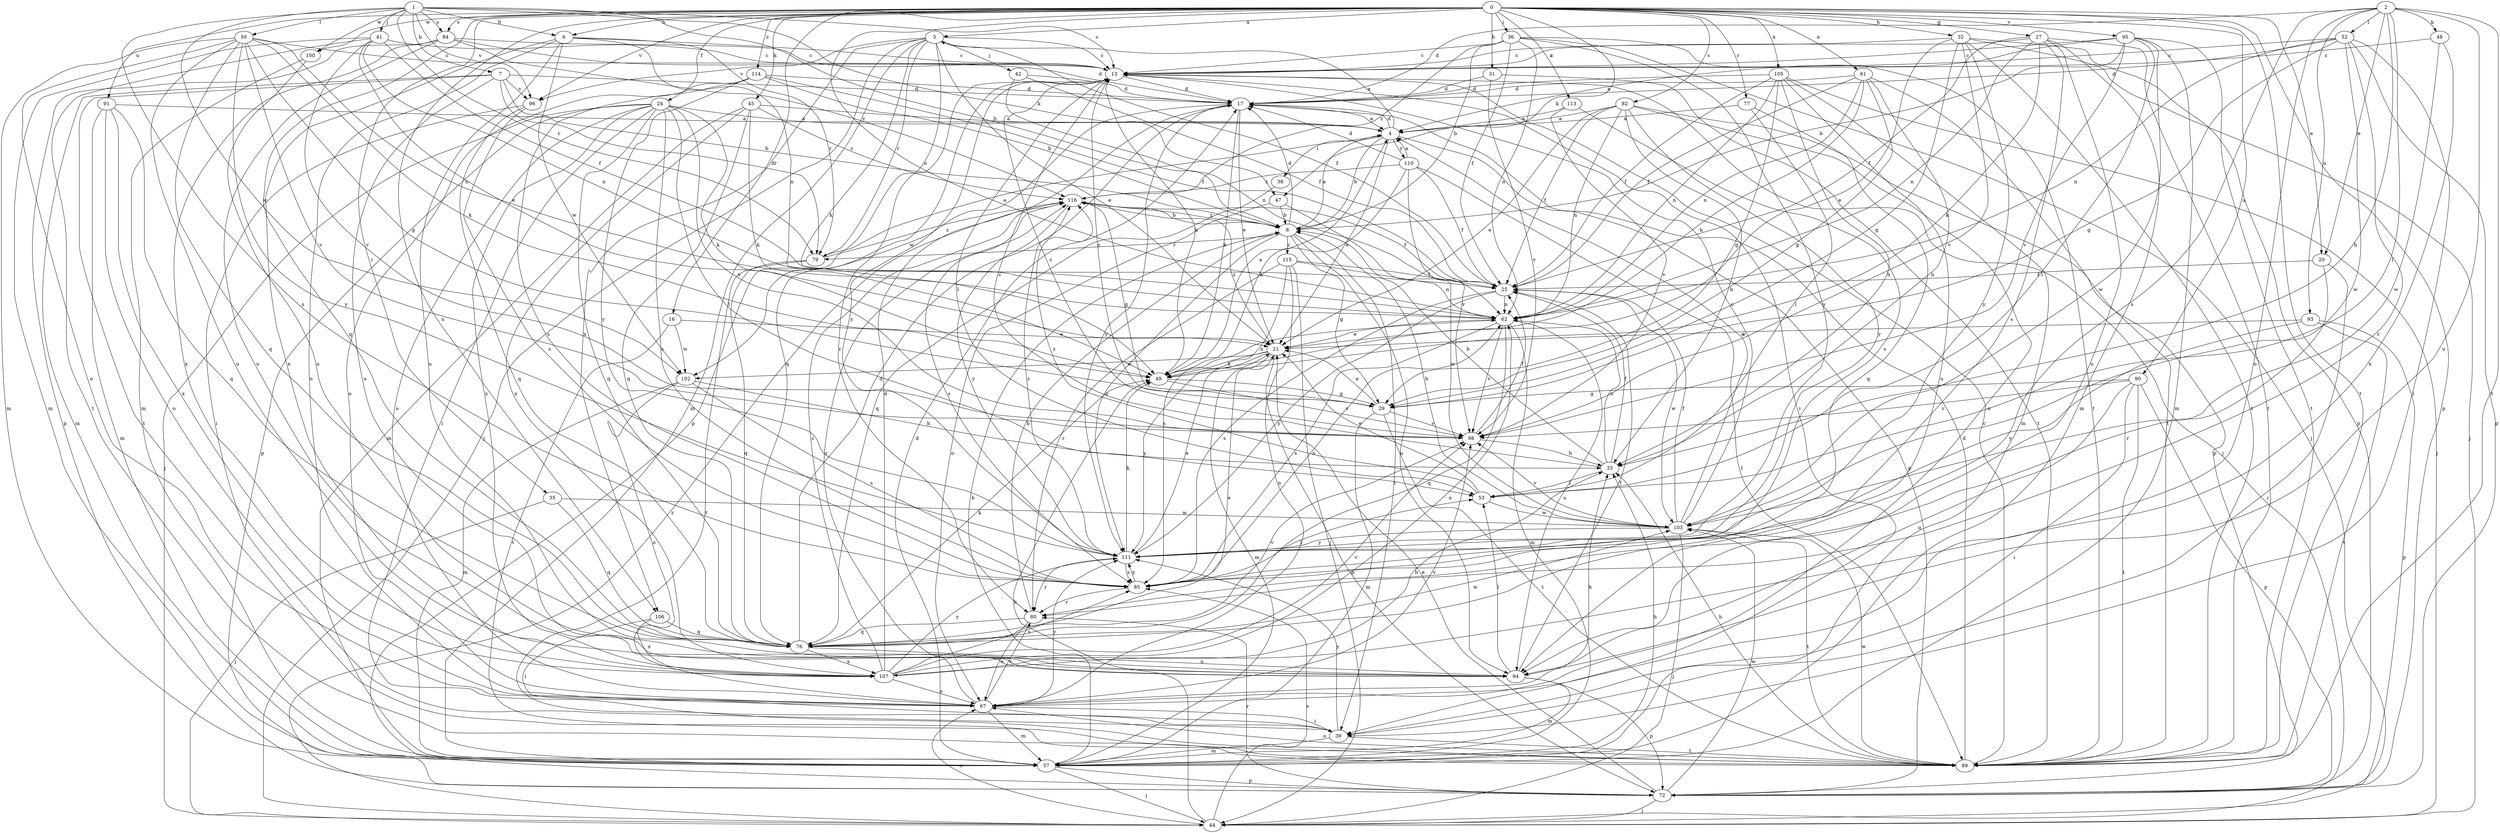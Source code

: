 strict digraph  {
0;
1;
2;
3;
4;
6;
7;
8;
13;
16;
17;
20;
21;
24;
25;
27;
29;
31;
32;
33;
35;
36;
38;
39;
41;
42;
44;
45;
47;
48;
49;
50;
52;
53;
57;
61;
62;
67;
72;
76;
77;
79;
80;
82;
84;
85;
89;
90;
91;
93;
94;
95;
96;
98;
100;
102;
103;
105;
106;
107;
110;
111;
113;
114;
115;
116;
0 -> 3  [label=a];
0 -> 6  [label=b];
0 -> 16  [label=d];
0 -> 20  [label=e];
0 -> 24  [label=f];
0 -> 27  [label=g];
0 -> 31  [label=h];
0 -> 32  [label=h];
0 -> 35  [label=i];
0 -> 36  [label=i];
0 -> 45  [label=k];
0 -> 47  [label=k];
0 -> 61  [label=n];
0 -> 62  [label=n];
0 -> 72  [label=p];
0 -> 76  [label=q];
0 -> 77  [label=r];
0 -> 82  [label=s];
0 -> 84  [label=s];
0 -> 89  [label=t];
0 -> 90  [label=u];
0 -> 91  [label=u];
0 -> 95  [label=v];
0 -> 96  [label=v];
0 -> 100  [label=w];
0 -> 105  [label=x];
0 -> 106  [label=x];
0 -> 113  [label=z];
0 -> 114  [label=z];
1 -> 6  [label=b];
1 -> 7  [label=b];
1 -> 8  [label=b];
1 -> 13  [label=c];
1 -> 41  [label=j];
1 -> 47  [label=k];
1 -> 50  [label=l];
1 -> 79  [label=r];
1 -> 84  [label=s];
1 -> 85  [label=s];
1 -> 96  [label=v];
1 -> 100  [label=w];
1 -> 102  [label=w];
2 -> 17  [label=d];
2 -> 20  [label=e];
2 -> 33  [label=h];
2 -> 48  [label=k];
2 -> 52  [label=l];
2 -> 53  [label=l];
2 -> 67  [label=o];
2 -> 85  [label=s];
2 -> 89  [label=t];
2 -> 93  [label=u];
2 -> 94  [label=u];
3 -> 13  [label=c];
3 -> 21  [label=e];
3 -> 25  [label=f];
3 -> 42  [label=j];
3 -> 44  [label=j];
3 -> 49  [label=k];
3 -> 57  [label=m];
3 -> 72  [label=p];
3 -> 79  [label=r];
3 -> 96  [label=v];
3 -> 106  [label=x];
4 -> 3  [label=a];
4 -> 8  [label=b];
4 -> 17  [label=d];
4 -> 21  [label=e];
4 -> 38  [label=i];
4 -> 72  [label=p];
4 -> 110  [label=y];
6 -> 13  [label=c];
6 -> 62  [label=n];
6 -> 67  [label=o];
6 -> 79  [label=r];
6 -> 94  [label=u];
6 -> 102  [label=w];
6 -> 107  [label=x];
7 -> 8  [label=b];
7 -> 17  [label=d];
7 -> 57  [label=m];
7 -> 79  [label=r];
7 -> 89  [label=t];
7 -> 94  [label=u];
7 -> 96  [label=v];
8 -> 4  [label=a];
8 -> 17  [label=d];
8 -> 29  [label=g];
8 -> 39  [label=i];
8 -> 79  [label=r];
8 -> 94  [label=u];
8 -> 111  [label=y];
8 -> 115  [label=z];
8 -> 116  [label=z];
13 -> 17  [label=d];
13 -> 39  [label=i];
13 -> 44  [label=j];
13 -> 49  [label=k];
13 -> 53  [label=l];
13 -> 76  [label=q];
13 -> 80  [label=r];
13 -> 111  [label=y];
16 -> 21  [label=e];
16 -> 89  [label=t];
16 -> 102  [label=w];
17 -> 4  [label=a];
17 -> 21  [label=e];
17 -> 49  [label=k];
17 -> 102  [label=w];
17 -> 111  [label=y];
20 -> 25  [label=f];
20 -> 39  [label=i];
20 -> 80  [label=r];
21 -> 49  [label=k];
21 -> 57  [label=m];
21 -> 72  [label=p];
21 -> 102  [label=w];
21 -> 111  [label=y];
21 -> 116  [label=z];
24 -> 4  [label=a];
24 -> 39  [label=i];
24 -> 44  [label=j];
24 -> 49  [label=k];
24 -> 53  [label=l];
24 -> 67  [label=o];
24 -> 72  [label=p];
24 -> 76  [label=q];
24 -> 85  [label=s];
24 -> 98  [label=v];
24 -> 107  [label=x];
25 -> 62  [label=n];
25 -> 85  [label=s];
25 -> 103  [label=w];
25 -> 111  [label=y];
27 -> 13  [label=c];
27 -> 25  [label=f];
27 -> 49  [label=k];
27 -> 57  [label=m];
27 -> 62  [label=n];
27 -> 85  [label=s];
27 -> 89  [label=t];
27 -> 94  [label=u];
29 -> 13  [label=c];
29 -> 21  [label=e];
29 -> 57  [label=m];
29 -> 89  [label=t];
29 -> 98  [label=v];
31 -> 17  [label=d];
31 -> 89  [label=t];
31 -> 98  [label=v];
32 -> 13  [label=c];
32 -> 21  [label=e];
32 -> 29  [label=g];
32 -> 44  [label=j];
32 -> 72  [label=p];
32 -> 89  [label=t];
32 -> 98  [label=v];
32 -> 111  [label=y];
33 -> 8  [label=b];
33 -> 13  [label=c];
33 -> 25  [label=f];
33 -> 53  [label=l];
33 -> 62  [label=n];
35 -> 44  [label=j];
35 -> 76  [label=q];
35 -> 103  [label=w];
36 -> 8  [label=b];
36 -> 13  [label=c];
36 -> 25  [label=f];
36 -> 44  [label=j];
36 -> 62  [label=n];
36 -> 89  [label=t];
36 -> 111  [label=y];
36 -> 116  [label=z];
38 -> 76  [label=q];
39 -> 57  [label=m];
39 -> 89  [label=t];
39 -> 111  [label=y];
41 -> 13  [label=c];
41 -> 21  [label=e];
41 -> 25  [label=f];
41 -> 57  [label=m];
41 -> 62  [label=n];
41 -> 89  [label=t];
41 -> 98  [label=v];
42 -> 17  [label=d];
42 -> 25  [label=f];
42 -> 62  [label=n];
44 -> 49  [label=k];
44 -> 67  [label=o];
44 -> 85  [label=s];
44 -> 116  [label=z];
45 -> 4  [label=a];
45 -> 49  [label=k];
45 -> 57  [label=m];
45 -> 76  [label=q];
45 -> 107  [label=x];
45 -> 116  [label=z];
47 -> 8  [label=b];
47 -> 67  [label=o];
47 -> 103  [label=w];
48 -> 13  [label=c];
48 -> 103  [label=w];
48 -> 107  [label=x];
49 -> 4  [label=a];
49 -> 29  [label=g];
49 -> 62  [label=n];
49 -> 98  [label=v];
50 -> 13  [label=c];
50 -> 29  [label=g];
50 -> 49  [label=k];
50 -> 57  [label=m];
50 -> 62  [label=n];
50 -> 67  [label=o];
50 -> 76  [label=q];
50 -> 94  [label=u];
50 -> 98  [label=v];
50 -> 111  [label=y];
52 -> 13  [label=c];
52 -> 17  [label=d];
52 -> 29  [label=g];
52 -> 39  [label=i];
52 -> 62  [label=n];
52 -> 72  [label=p];
52 -> 80  [label=r];
52 -> 103  [label=w];
53 -> 21  [label=e];
53 -> 103  [label=w];
53 -> 116  [label=z];
57 -> 8  [label=b];
57 -> 17  [label=d];
57 -> 33  [label=h];
57 -> 44  [label=j];
57 -> 72  [label=p];
61 -> 17  [label=d];
61 -> 25  [label=f];
61 -> 29  [label=g];
61 -> 33  [label=h];
61 -> 49  [label=k];
61 -> 62  [label=n];
61 -> 89  [label=t];
62 -> 21  [label=e];
62 -> 57  [label=m];
62 -> 76  [label=q];
62 -> 85  [label=s];
62 -> 94  [label=u];
62 -> 98  [label=v];
67 -> 33  [label=h];
67 -> 39  [label=i];
67 -> 57  [label=m];
67 -> 80  [label=r];
67 -> 98  [label=v];
67 -> 111  [label=y];
67 -> 116  [label=z];
72 -> 21  [label=e];
72 -> 44  [label=j];
72 -> 80  [label=r];
72 -> 103  [label=w];
76 -> 17  [label=d];
76 -> 21  [label=e];
76 -> 49  [label=k];
76 -> 94  [label=u];
76 -> 98  [label=v];
76 -> 103  [label=w];
76 -> 107  [label=x];
77 -> 4  [label=a];
77 -> 53  [label=l];
77 -> 76  [label=q];
79 -> 4  [label=a];
79 -> 76  [label=q];
79 -> 89  [label=t];
79 -> 116  [label=z];
80 -> 8  [label=b];
80 -> 67  [label=o];
80 -> 76  [label=q];
82 -> 4  [label=a];
82 -> 21  [label=e];
82 -> 25  [label=f];
82 -> 33  [label=h];
82 -> 62  [label=n];
82 -> 67  [label=o];
82 -> 72  [label=p];
82 -> 111  [label=y];
84 -> 13  [label=c];
84 -> 17  [label=d];
84 -> 72  [label=p];
84 -> 94  [label=u];
84 -> 107  [label=x];
84 -> 116  [label=z];
85 -> 53  [label=l];
85 -> 62  [label=n];
85 -> 80  [label=r];
85 -> 111  [label=y];
89 -> 13  [label=c];
89 -> 17  [label=d];
89 -> 33  [label=h];
89 -> 67  [label=o];
89 -> 103  [label=w];
90 -> 29  [label=g];
90 -> 39  [label=i];
90 -> 72  [label=p];
90 -> 89  [label=t];
90 -> 94  [label=u];
90 -> 98  [label=v];
91 -> 4  [label=a];
91 -> 57  [label=m];
91 -> 67  [label=o];
91 -> 76  [label=q];
91 -> 107  [label=x];
93 -> 21  [label=e];
93 -> 72  [label=p];
93 -> 89  [label=t];
93 -> 111  [label=y];
94 -> 25  [label=f];
94 -> 53  [label=l];
94 -> 57  [label=m];
94 -> 72  [label=p];
95 -> 4  [label=a];
95 -> 8  [label=b];
95 -> 13  [label=c];
95 -> 53  [label=l];
95 -> 57  [label=m];
95 -> 89  [label=t];
95 -> 98  [label=v];
95 -> 103  [label=w];
96 -> 39  [label=i];
96 -> 76  [label=q];
96 -> 85  [label=s];
98 -> 13  [label=c];
98 -> 25  [label=f];
98 -> 33  [label=h];
100 -> 57  [label=m];
100 -> 94  [label=u];
102 -> 33  [label=h];
102 -> 57  [label=m];
102 -> 67  [label=o];
102 -> 85  [label=s];
103 -> 4  [label=a];
103 -> 8  [label=b];
103 -> 13  [label=c];
103 -> 25  [label=f];
103 -> 44  [label=j];
103 -> 89  [label=t];
103 -> 98  [label=v];
103 -> 111  [label=y];
105 -> 17  [label=d];
105 -> 25  [label=f];
105 -> 29  [label=g];
105 -> 33  [label=h];
105 -> 44  [label=j];
105 -> 57  [label=m];
105 -> 62  [label=n];
105 -> 94  [label=u];
106 -> 39  [label=i];
106 -> 76  [label=q];
106 -> 107  [label=x];
107 -> 17  [label=d];
107 -> 33  [label=h];
107 -> 62  [label=n];
107 -> 67  [label=o];
107 -> 85  [label=s];
107 -> 98  [label=v];
107 -> 111  [label=y];
107 -> 116  [label=z];
110 -> 4  [label=a];
110 -> 17  [label=d];
110 -> 25  [label=f];
110 -> 49  [label=k];
110 -> 89  [label=t];
110 -> 98  [label=v];
110 -> 116  [label=z];
111 -> 21  [label=e];
111 -> 49  [label=k];
111 -> 80  [label=r];
111 -> 85  [label=s];
111 -> 116  [label=z];
113 -> 4  [label=a];
113 -> 85  [label=s];
113 -> 98  [label=v];
114 -> 8  [label=b];
114 -> 17  [label=d];
114 -> 25  [label=f];
114 -> 67  [label=o];
114 -> 85  [label=s];
114 -> 111  [label=y];
115 -> 25  [label=f];
115 -> 44  [label=j];
115 -> 62  [label=n];
115 -> 67  [label=o];
115 -> 80  [label=r];
115 -> 85  [label=s];
116 -> 8  [label=b];
116 -> 25  [label=f];
116 -> 29  [label=g];
116 -> 85  [label=s];
116 -> 111  [label=y];
}
